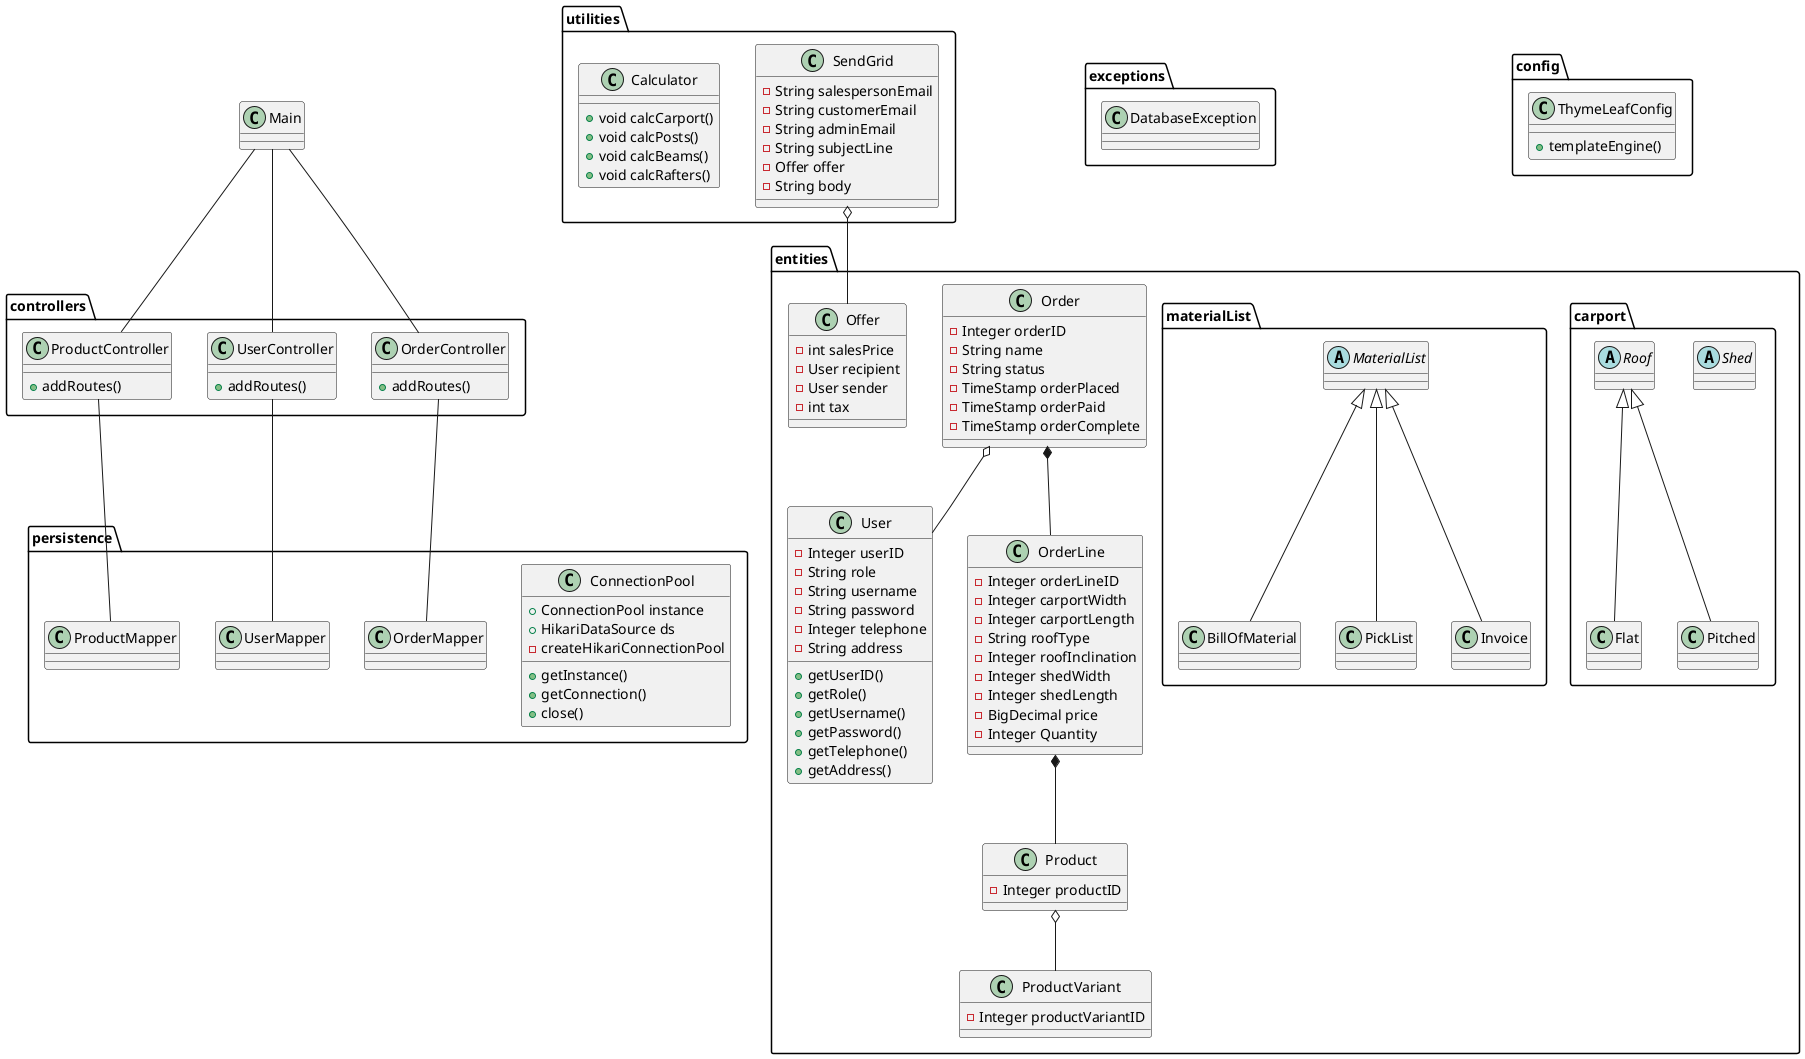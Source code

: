 @startuml
'https://plantuml.com/class-diagram


class Main {
}

package utilities {
    class SendGrid
    {
    - String salespersonEmail
    - String customerEmail
    - String adminEmail
    - String subjectLine
    - Offer offer
    - String body
    }
    class Calculator
    {
    + void calcCarport()
    + void calcPosts()
    + void calcBeams()
    + void calcRafters()
    }
}

package controllers {
    class OrderController {
    + addRoutes()
    }

    class UserController {
    + addRoutes()
    }
    class ProductController {
    + addRoutes()
    }
}

package entities {
    class User{
    -Integer userID
    -String role
    -String username
    -String password
    -Integer telephone
    -String address

    + getUserID()
    + getRole()
    + getUsername()
    + getPassword()
    + getTelephone()
    + getAddress()
    }

    class Order {
    -Integer orderID
    -String name
    -String status
    -TimeStamp orderPlaced
    -TimeStamp orderPaid
    -TimeStamp orderComplete
    }

    class OrderLine {
    -Integer orderLineID
    -Integer carportWidth
    -Integer carportLength
    -String roofType
    -Integer roofInclination
    -Integer shedWidth
    -Integer shedLength
    -BigDecimal price
    -Integer Quantity
    }

    class Offer
    {
    - int salesPrice
    - User recipient
    - User sender
    - int tax
    }

    class Product {
    -Integer productID
    }

    class ProductVariant {
    -Integer productVariantID
    }

package carport {
    abstract class Shed
    {
    }

    abstract class Roof
    {
    }
    class Flat
    {
    }
    class Pitched
    }

package materialList {
abstract class MaterialList
class BillOfMaterial
class PickList
class Invoice
}
}

package exceptions {
    class DatabaseException
    {
    }
}

package persistence {
    class ConnectionPool {
    +ConnectionPool instance
    +HikariDataSource ds
    'Ved ikke om de skal være static eller ej^
    +getInstance()
    +getConnection()
    +close()
    -createHikariConnectionPool
    }

    class OrderMapper {
    }

    class ProductMapper {
    }

    class UserMapper {
    }
}

package config {
class ThymeLeafConfig {
+ templateEngine()
}
}

Main -- OrderController
Main -- ProductController
Main -- UserController

OrderController -- OrderMapper
ProductController -- ProductMapper
UserController -- UserMapper

Order *-- OrderLine
Order o-- User
OrderLine *-- Product

Product o-- ProductVariant

SendGrid o-- Offer

MaterialList <|-- BillOfMaterial
MaterialList <|-- PickList
MaterialList <|-- Invoice

Roof <|-- Flat
Roof <|-- Pitched

@enduml